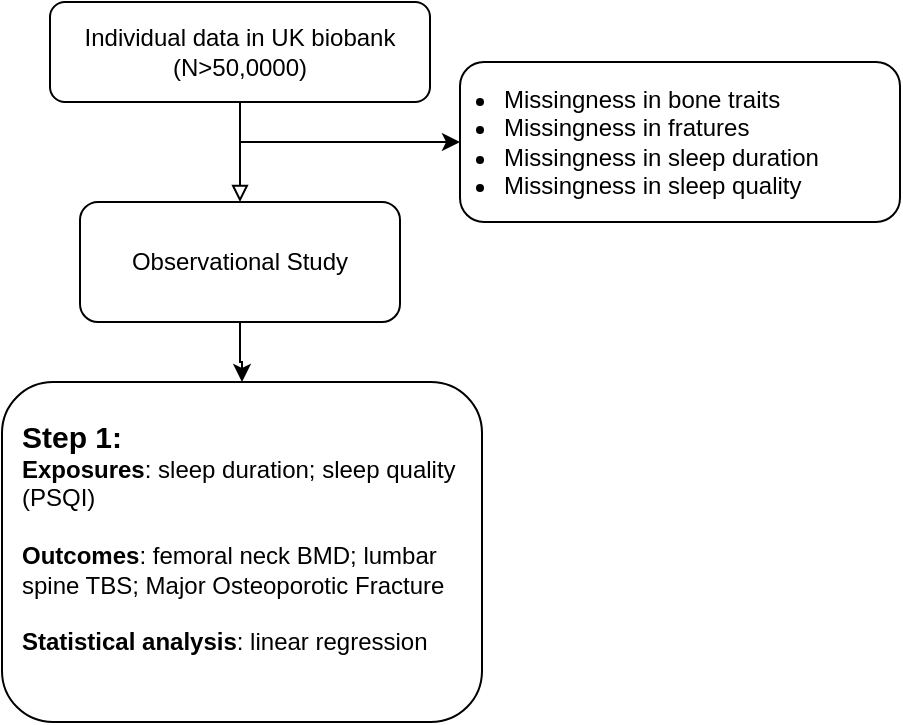 <mxfile version="26.1.0">
  <diagram id="C5RBs43oDa-KdzZeNtuy" name="Page-1">
    <mxGraphModel dx="969" dy="582" grid="1" gridSize="10" guides="1" tooltips="1" connect="1" arrows="1" fold="1" page="1" pageScale="1" pageWidth="827" pageHeight="1169" math="0" shadow="0">
      <root>
        <mxCell id="WIyWlLk6GJQsqaUBKTNV-0" />
        <mxCell id="WIyWlLk6GJQsqaUBKTNV-1" parent="WIyWlLk6GJQsqaUBKTNV-0" />
        <mxCell id="WIyWlLk6GJQsqaUBKTNV-2" value="" style="rounded=0;html=1;jettySize=auto;orthogonalLoop=1;fontSize=11;endArrow=block;endFill=0;strokeWidth=1;shadow=0;labelBackgroundColor=none;edgeStyle=orthogonalEdgeStyle;" parent="WIyWlLk6GJQsqaUBKTNV-1" source="WIyWlLk6GJQsqaUBKTNV-3" edge="1">
          <mxGeometry relative="1" as="geometry">
            <mxPoint x="340" y="170" as="targetPoint" />
          </mxGeometry>
        </mxCell>
        <mxCell id="WIyWlLk6GJQsqaUBKTNV-3" value="Individual data in UK biobank (N&amp;gt;50,0000)" style="rounded=1;whiteSpace=wrap;html=1;fontSize=12;glass=0;strokeWidth=1;shadow=0;" parent="WIyWlLk6GJQsqaUBKTNV-1" vertex="1">
          <mxGeometry x="245" y="70" width="190" height="50" as="geometry" />
        </mxCell>
        <mxCell id="4M1V7Egi61zOUPNM_4ar-9" value="" style="edgeStyle=orthogonalEdgeStyle;rounded=0;orthogonalLoop=1;jettySize=auto;html=1;" edge="1" parent="WIyWlLk6GJQsqaUBKTNV-1" source="4M1V7Egi61zOUPNM_4ar-3" target="4M1V7Egi61zOUPNM_4ar-8">
          <mxGeometry relative="1" as="geometry" />
        </mxCell>
        <mxCell id="4M1V7Egi61zOUPNM_4ar-3" value="Observational Study" style="rounded=1;whiteSpace=wrap;html=1;" vertex="1" parent="WIyWlLk6GJQsqaUBKTNV-1">
          <mxGeometry x="260" y="170" width="160" height="60" as="geometry" />
        </mxCell>
        <mxCell id="4M1V7Egi61zOUPNM_4ar-6" value="" style="endArrow=classic;html=1;rounded=0;" edge="1" parent="WIyWlLk6GJQsqaUBKTNV-1">
          <mxGeometry width="50" height="50" relative="1" as="geometry">
            <mxPoint x="340" y="140" as="sourcePoint" />
            <mxPoint x="450" y="140" as="targetPoint" />
          </mxGeometry>
        </mxCell>
        <mxCell id="4M1V7Egi61zOUPNM_4ar-7" value="&lt;ul&gt;&lt;li&gt;Missingness in bone traits&lt;/li&gt;&lt;li&gt;Missingness in fratures&lt;/li&gt;&lt;li&gt;Missingness in sleep duration&lt;/li&gt;&lt;li&gt;Missingness in sleep quality&lt;/li&gt;&lt;/ul&gt;" style="rounded=1;whiteSpace=wrap;html=1;align=left;labelBackgroundColor=none;labelBorderColor=none;spacingLeft=-20;" vertex="1" parent="WIyWlLk6GJQsqaUBKTNV-1">
          <mxGeometry x="450" y="100" width="220" height="80" as="geometry" />
        </mxCell>
        <mxCell id="4M1V7Egi61zOUPNM_4ar-8" value="&lt;b&gt;&lt;font style=&quot;font-size: 15px;&quot;&gt;Step 1:&amp;nbsp;&lt;/font&gt;&lt;/b&gt;&lt;div&gt;&lt;b&gt;Exposures&lt;/b&gt;: sleep duration; sleep quality (PSQI)&lt;br&gt;&lt;/div&gt;&lt;div&gt;&lt;br&gt;&lt;/div&gt;&lt;div&gt;&lt;b&gt;Outcomes&lt;/b&gt;: femoral neck BMD; lumbar spine TBS; Major Osteoporotic Fracture&lt;/div&gt;&lt;div&gt;&lt;br&gt;&lt;/div&gt;&lt;div&gt;&lt;b&gt;Statistical analysis&lt;/b&gt;: linear regression&lt;/div&gt;&lt;div&gt;&lt;br&gt;&lt;/div&gt;" style="whiteSpace=wrap;html=1;rounded=1;align=left;labelPosition=center;verticalLabelPosition=middle;verticalAlign=middle;labelBackgroundColor=none;spacingLeft=0;spacing=10;" vertex="1" parent="WIyWlLk6GJQsqaUBKTNV-1">
          <mxGeometry x="221" y="260" width="240" height="170" as="geometry" />
        </mxCell>
      </root>
    </mxGraphModel>
  </diagram>
</mxfile>
